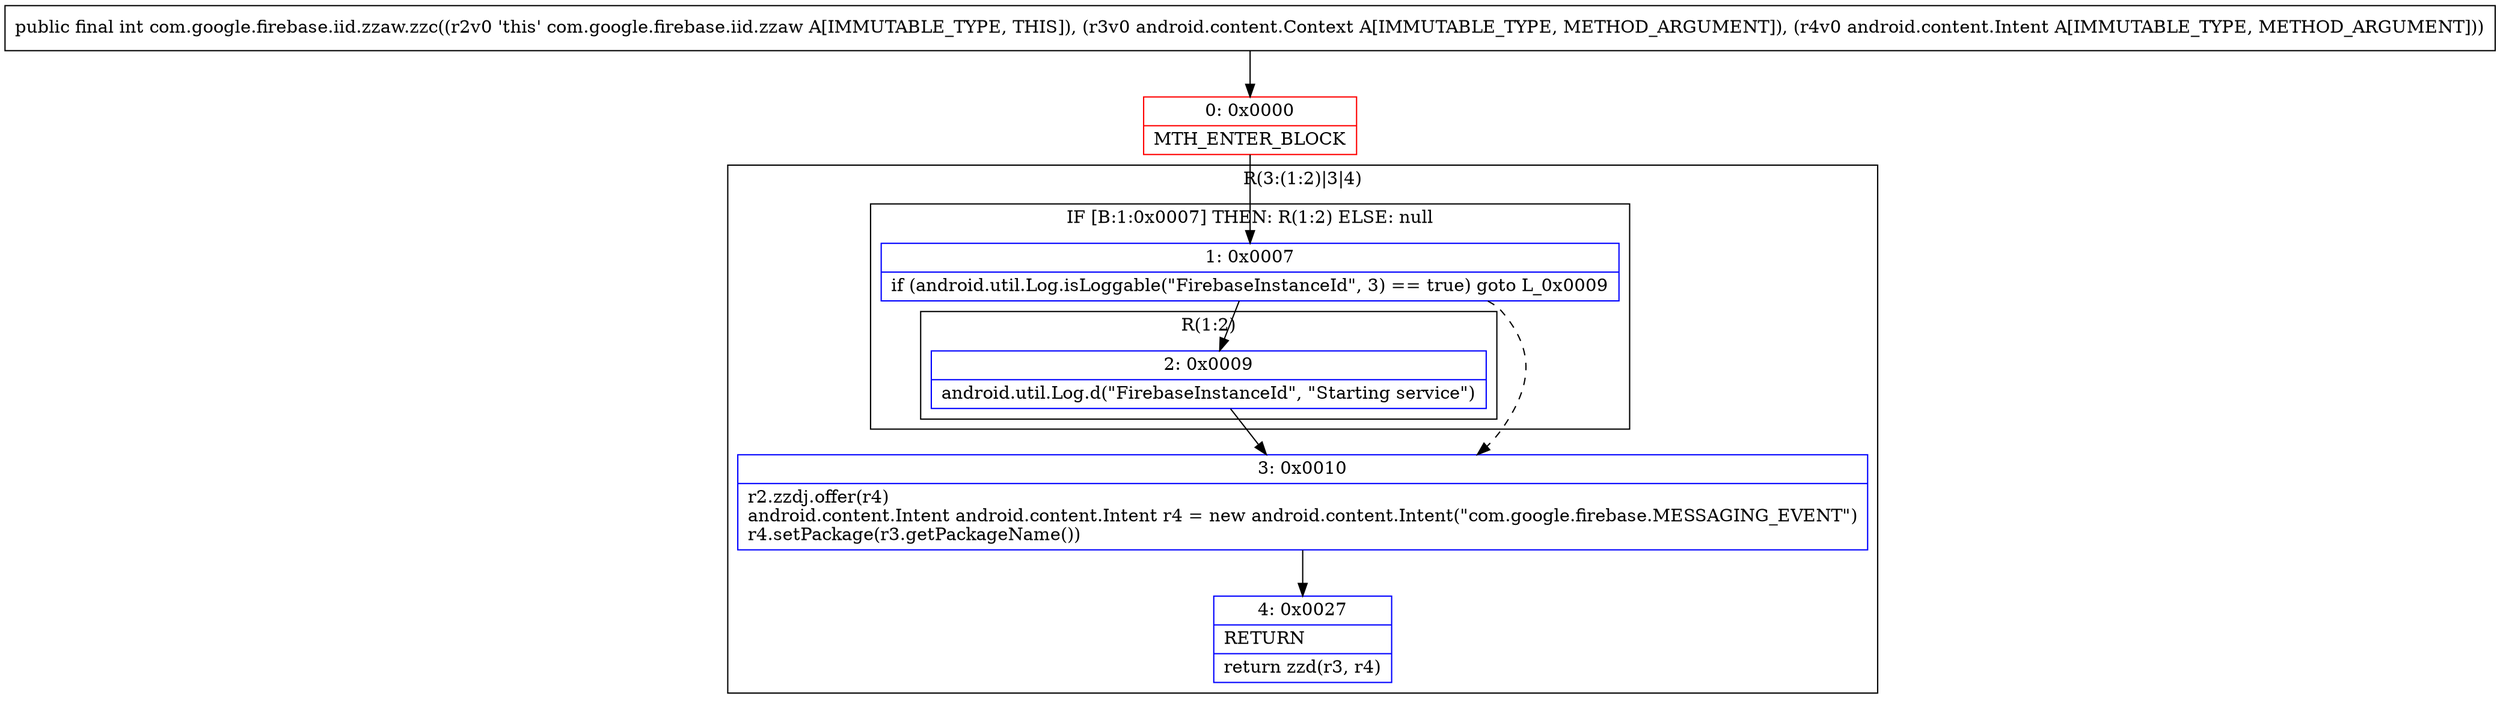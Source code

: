 digraph "CFG forcom.google.firebase.iid.zzaw.zzc(Landroid\/content\/Context;Landroid\/content\/Intent;)I" {
subgraph cluster_Region_1755289340 {
label = "R(3:(1:2)|3|4)";
node [shape=record,color=blue];
subgraph cluster_IfRegion_2050519238 {
label = "IF [B:1:0x0007] THEN: R(1:2) ELSE: null";
node [shape=record,color=blue];
Node_1 [shape=record,label="{1\:\ 0x0007|if (android.util.Log.isLoggable(\"FirebaseInstanceId\", 3) == true) goto L_0x0009\l}"];
subgraph cluster_Region_1107191524 {
label = "R(1:2)";
node [shape=record,color=blue];
Node_2 [shape=record,label="{2\:\ 0x0009|android.util.Log.d(\"FirebaseInstanceId\", \"Starting service\")\l}"];
}
}
Node_3 [shape=record,label="{3\:\ 0x0010|r2.zzdj.offer(r4)\landroid.content.Intent android.content.Intent r4 = new android.content.Intent(\"com.google.firebase.MESSAGING_EVENT\")\lr4.setPackage(r3.getPackageName())\l}"];
Node_4 [shape=record,label="{4\:\ 0x0027|RETURN\l|return zzd(r3, r4)\l}"];
}
Node_0 [shape=record,color=red,label="{0\:\ 0x0000|MTH_ENTER_BLOCK\l}"];
MethodNode[shape=record,label="{public final int com.google.firebase.iid.zzaw.zzc((r2v0 'this' com.google.firebase.iid.zzaw A[IMMUTABLE_TYPE, THIS]), (r3v0 android.content.Context A[IMMUTABLE_TYPE, METHOD_ARGUMENT]), (r4v0 android.content.Intent A[IMMUTABLE_TYPE, METHOD_ARGUMENT])) }"];
MethodNode -> Node_0;
Node_1 -> Node_2;
Node_1 -> Node_3[style=dashed];
Node_2 -> Node_3;
Node_3 -> Node_4;
Node_0 -> Node_1;
}

